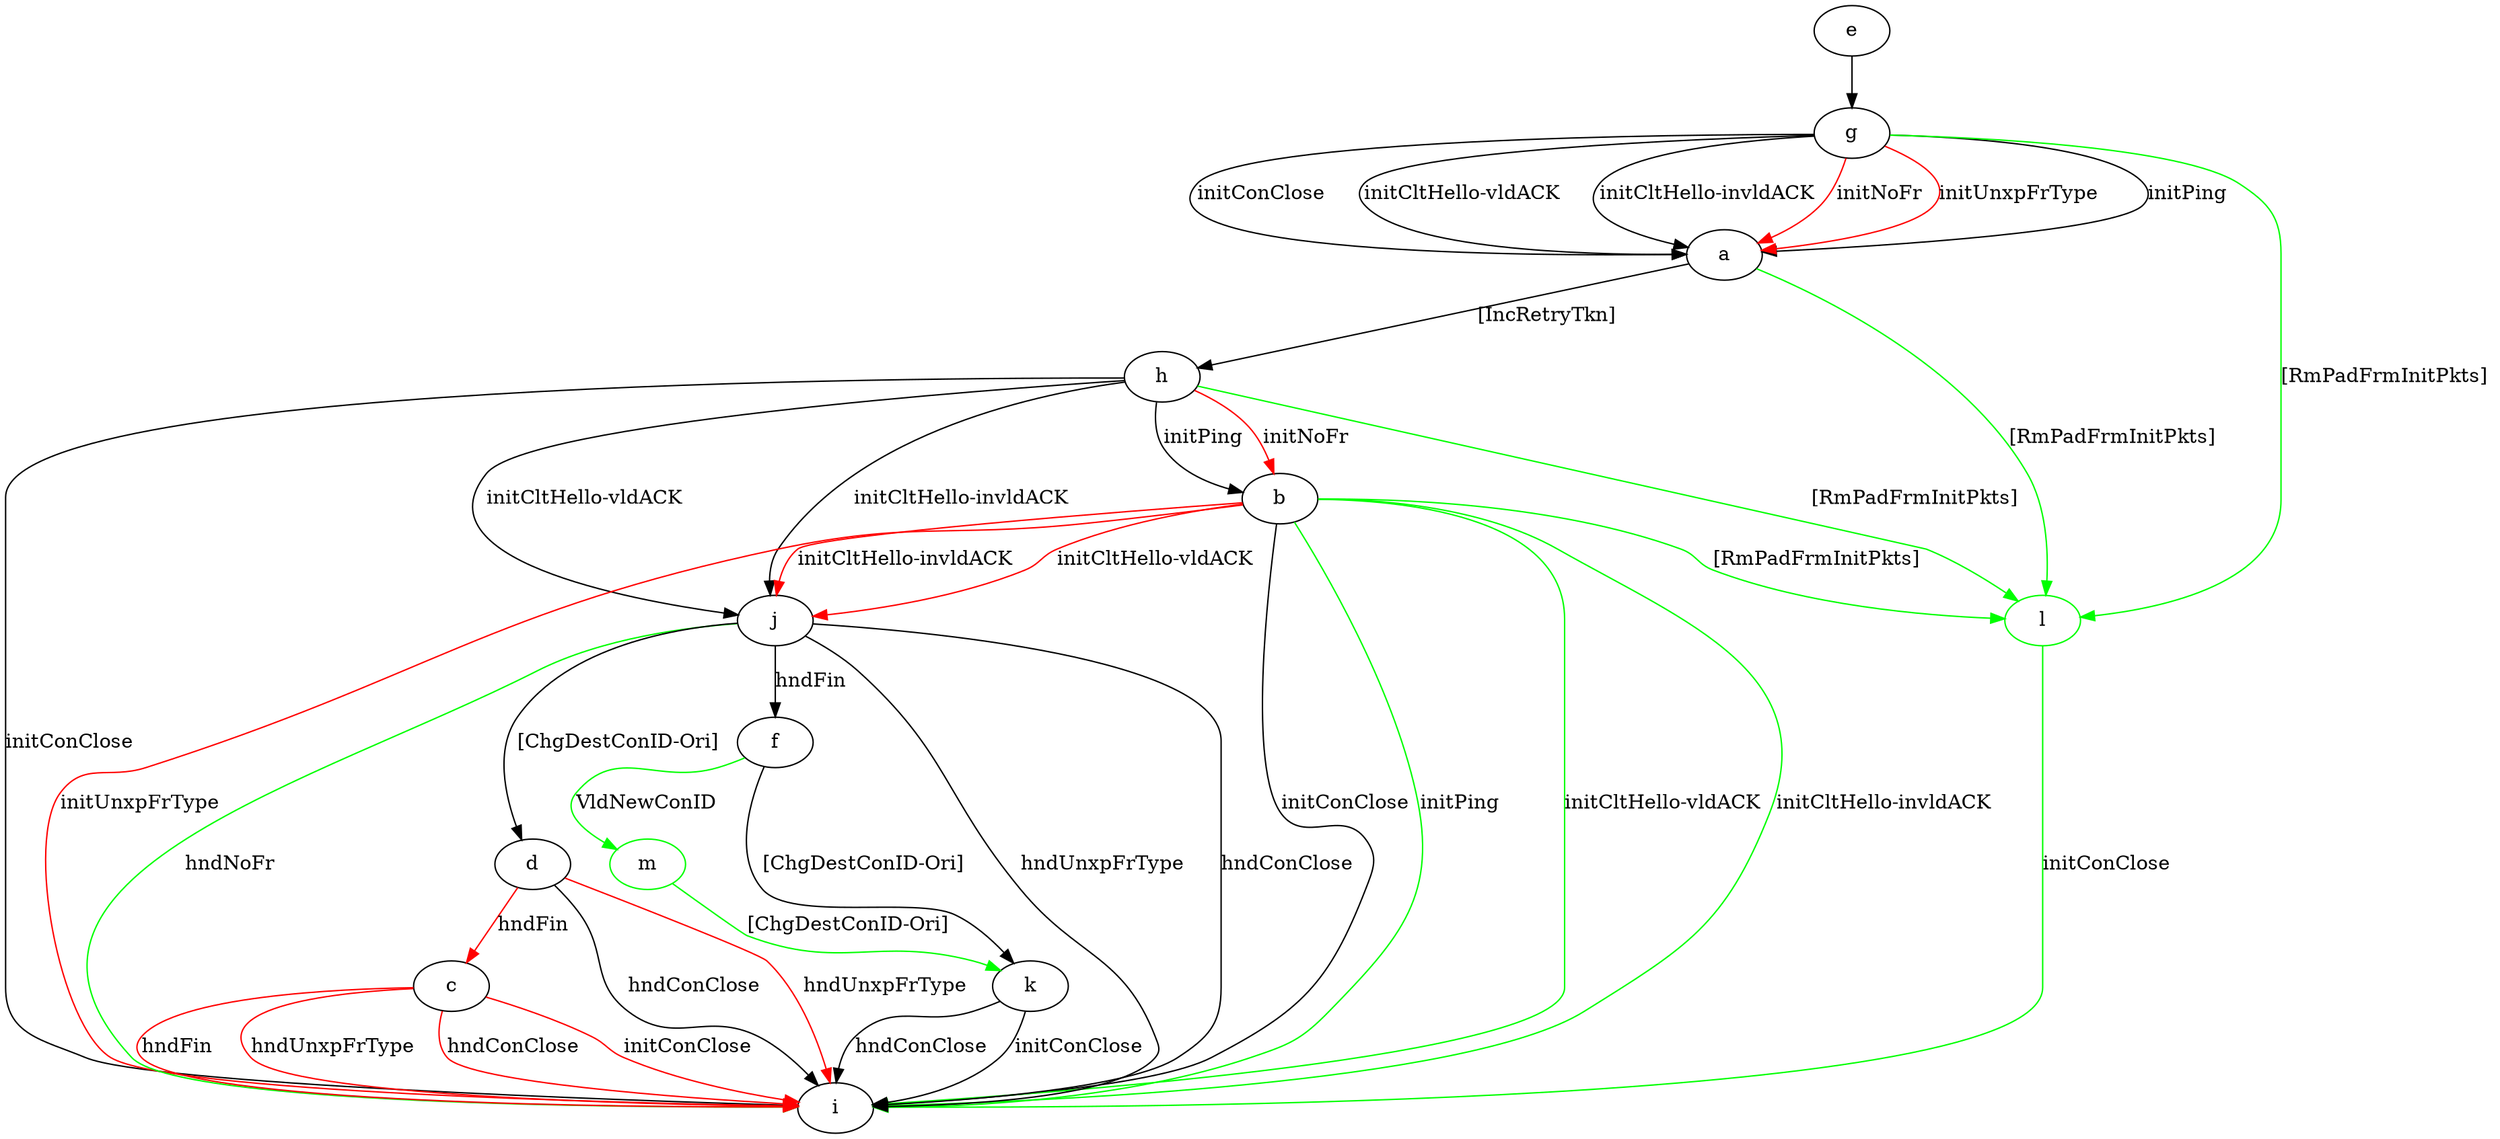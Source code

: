 digraph "" {
	a -> h	[key=0,
		label="[IncRetryTkn] "];
	l	[color=green];
	a -> l	[key=0,
		color=green,
		label="[RmPadFrmInitPkts] "];
	b -> i	[key=0,
		label="initConClose "];
	b -> i	[key=1,
		color=green,
		label="initPing "];
	b -> i	[key=2,
		color=green,
		label="initCltHello-vldACK "];
	b -> i	[key=3,
		color=green,
		label="initCltHello-invldACK "];
	b -> i	[key=4,
		color=red,
		label="initUnxpFrType "];
	b -> j	[key=0,
		color=red,
		label="initCltHello-vldACK "];
	b -> j	[key=1,
		color=red,
		label="initCltHello-invldACK "];
	b -> l	[key=0,
		color=green,
		label="[RmPadFrmInitPkts] "];
	c -> i	[key=0,
		color=red,
		label="initConClose "];
	c -> i	[key=1,
		color=red,
		label="hndFin "];
	c -> i	[key=2,
		color=red,
		label="hndUnxpFrType "];
	c -> i	[key=3,
		color=red,
		label="hndConClose "];
	d -> c	[key=0,
		color=red,
		label="hndFin "];
	d -> i	[key=0,
		label="hndConClose "];
	d -> i	[key=1,
		color=red,
		label="hndUnxpFrType "];
	e -> g	[key=0];
	f -> k	[key=0,
		label="[ChgDestConID-Ori] "];
	m	[color=green];
	f -> m	[key=0,
		color=green,
		label="VldNewConID "];
	g -> a	[key=0,
		label="initPing "];
	g -> a	[key=1,
		label="initConClose "];
	g -> a	[key=2,
		label="initCltHello-vldACK "];
	g -> a	[key=3,
		label="initCltHello-invldACK "];
	g -> a	[key=4,
		color=red,
		label="initNoFr "];
	g -> a	[key=5,
		color=red,
		label="initUnxpFrType "];
	g -> l	[key=0,
		color=green,
		label="[RmPadFrmInitPkts] "];
	h -> b	[key=0,
		label="initPing "];
	h -> b	[key=1,
		color=red,
		label="initNoFr "];
	h -> i	[key=0,
		label="initConClose "];
	h -> j	[key=0,
		label="initCltHello-vldACK "];
	h -> j	[key=1,
		label="initCltHello-invldACK "];
	h -> l	[key=0,
		color=green,
		label="[RmPadFrmInitPkts] "];
	j -> d	[key=0,
		label="[ChgDestConID-Ori] "];
	j -> f	[key=0,
		label="hndFin "];
	j -> i	[key=0,
		label="hndUnxpFrType "];
	j -> i	[key=1,
		label="hndConClose "];
	j -> i	[key=2,
		color=green,
		label="hndNoFr "];
	k -> i	[key=0,
		label="initConClose "];
	k -> i	[key=1,
		label="hndConClose "];
	l -> i	[key=0,
		color=green,
		label="initConClose "];
	m -> k	[key=0,
		color=green,
		label="[ChgDestConID-Ori] "];
}

